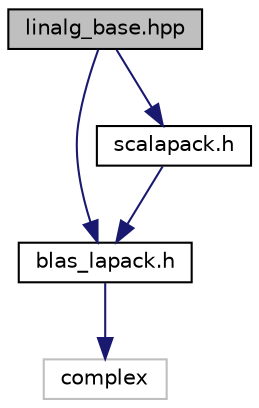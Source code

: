 digraph "linalg_base.hpp"
{
 // INTERACTIVE_SVG=YES
  edge [fontname="Helvetica",fontsize="10",labelfontname="Helvetica",labelfontsize="10"];
  node [fontname="Helvetica",fontsize="10",shape=record];
  Node1 [label="linalg_base.hpp",height=0.2,width=0.4,color="black", fillcolor="grey75", style="filled", fontcolor="black"];
  Node1 -> Node2 [color="midnightblue",fontsize="10",style="solid"];
  Node2 [label="blas_lapack.h",height=0.2,width=0.4,color="black", fillcolor="white", style="filled",URL="$blas__lapack_8h_source.html"];
  Node2 -> Node3 [color="midnightblue",fontsize="10",style="solid"];
  Node3 [label="complex",height=0.2,width=0.4,color="grey75", fillcolor="white", style="filled"];
  Node1 -> Node4 [color="midnightblue",fontsize="10",style="solid"];
  Node4 [label="scalapack.h",height=0.2,width=0.4,color="black", fillcolor="white", style="filled",URL="$scalapack_8h_source.html"];
  Node4 -> Node2 [color="midnightblue",fontsize="10",style="solid"];
}
